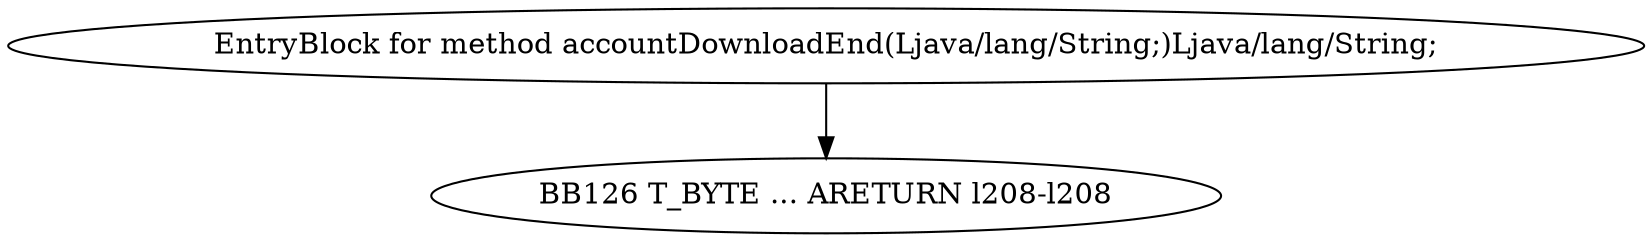 digraph G {
  1 [ label="BB126 T_BYTE ... ARETURN l208-l208" ];
  2 [ label="EntryBlock for method accountDownloadEnd(Ljava/lang/String;)Ljava/lang/String;" ];
  2 -> 1 [ label="" ];
}
